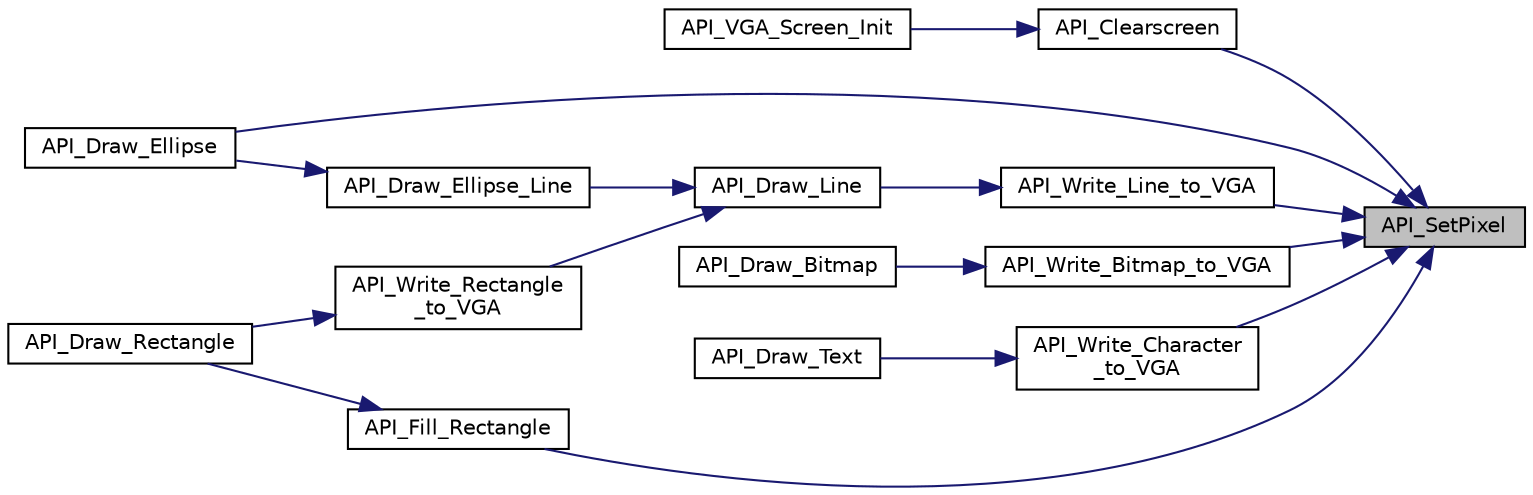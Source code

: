 digraph "API_SetPixel"
{
 // LATEX_PDF_SIZE
  edge [fontname="Helvetica",fontsize="10",labelfontname="Helvetica",labelfontsize="10"];
  node [fontname="Helvetica",fontsize="10",shape=record];
  rankdir="RL";
  Node1 [label="API_SetPixel",height=0.2,width=0.4,color="black", fillcolor="grey75", style="filled", fontcolor="black",tooltip="This function sets the color of a single pixel."];
  Node1 -> Node2 [dir="back",color="midnightblue",fontsize="10",style="solid",fontname="Helvetica"];
  Node2 [label="API_Clearscreen",height=0.2,width=0.4,color="black", fillcolor="white", style="filled",URL="$_v_g_a__core_8h.html#a850b2269b47826f529ff8c0c34f2d503",tooltip="This function clears the screen."];
  Node2 -> Node3 [dir="back",color="midnightblue",fontsize="10",style="solid",fontname="Helvetica"];
  Node3 [label="API_VGA_Screen_Init",height=0.2,width=0.4,color="black", fillcolor="white", style="filled",URL="$_v_g_a__core_8h.html#ade692319ed4167a35485f514039feae8",tooltip="Global Function call."];
  Node1 -> Node4 [dir="back",color="midnightblue",fontsize="10",style="solid",fontname="Helvetica"];
  Node4 [label="API_Draw_Ellipse",height=0.2,width=0.4,color="black", fillcolor="white", style="filled",URL="$ellipse_8h.html#a2c22d369b239025f9ca327663ec3a86a",tooltip="This function is used for drawing an ellipse on the VGA screen."];
  Node1 -> Node5 [dir="back",color="midnightblue",fontsize="10",style="solid",fontname="Helvetica"];
  Node5 [label="API_Fill_Rectangle",height=0.2,width=0.4,color="black", fillcolor="white", style="filled",URL="$rectangle_8h.html#a79b2bb710e1d267360b3b5611659a870",tooltip="This function fills the inside of the rectangle with one color."];
  Node5 -> Node6 [dir="back",color="midnightblue",fontsize="10",style="solid",fontname="Helvetica"];
  Node6 [label="API_Draw_Rectangle",height=0.2,width=0.4,color="black", fillcolor="white", style="filled",URL="$rectangle_8h.html#a0b83460dfcab1acbf9548526245322da",tooltip="Draw rectangle functions."];
  Node1 -> Node7 [dir="back",color="midnightblue",fontsize="10",style="solid",fontname="Helvetica"];
  Node7 [label="API_Write_Bitmap_to_VGA",height=0.2,width=0.4,color="black", fillcolor="white", style="filled",URL="$bitmap_8h.html#a69029da24c6c67c7220ea6e7cd4117b3",tooltip="This function sends the bitmap data to the VGA-RAM."];
  Node7 -> Node8 [dir="back",color="midnightblue",fontsize="10",style="solid",fontname="Helvetica"];
  Node8 [label="API_Draw_Bitmap",height=0.2,width=0.4,color="black", fillcolor="white", style="filled",URL="$bitmap_8h.html#ace7afd6d3172262c2868a2733b684c10",tooltip="This function is used for drawing a bitmap on the VGA screen."];
  Node1 -> Node9 [dir="back",color="midnightblue",fontsize="10",style="solid",fontname="Helvetica"];
  Node9 [label="API_Write_Character\l_to_VGA",height=0.2,width=0.4,color="black", fillcolor="white", style="filled",URL="$text_8h.html#ae0ccabd12cd111bcfcdfc4c490bd7aed",tooltip="This function writes a received bitmap to the VGA RAM."];
  Node9 -> Node10 [dir="back",color="midnightblue",fontsize="10",style="solid",fontname="Helvetica"];
  Node10 [label="API_Draw_Text",height=0.2,width=0.4,color="black", fillcolor="white", style="filled",URL="$text_8h.html#a0e1cd4cbb56ac4ada26673d37b160eec",tooltip="This function draws a received string on the VGA screen."];
  Node1 -> Node11 [dir="back",color="midnightblue",fontsize="10",style="solid",fontname="Helvetica"];
  Node11 [label="API_Write_Line_to_VGA",height=0.2,width=0.4,color="black", fillcolor="white", style="filled",URL="$line_8h.html#ad737d8f17e17f336751f56f5bbfef908",tooltip="This function is used for writing the line on the VGA."];
  Node11 -> Node12 [dir="back",color="midnightblue",fontsize="10",style="solid",fontname="Helvetica"];
  Node12 [label="API_Draw_Line",height=0.2,width=0.4,color="black", fillcolor="white", style="filled",URL="$line_8h.html#a6f9297d151929e0bf3e975ce1c497f5d",tooltip="This function is used for drawing a line on the VGA screen."];
  Node12 -> Node13 [dir="back",color="midnightblue",fontsize="10",style="solid",fontname="Helvetica"];
  Node13 [label="API_Draw_Ellipse_Line",height=0.2,width=0.4,color="black", fillcolor="white", style="filled",URL="$ellipse_8h.html#a714459c3278993d76088bb586002476c",tooltip=" "];
  Node13 -> Node4 [dir="back",color="midnightblue",fontsize="10",style="solid",fontname="Helvetica"];
  Node12 -> Node14 [dir="back",color="midnightblue",fontsize="10",style="solid",fontname="Helvetica"];
  Node14 [label="API_Write_Rectangle\l_to_VGA",height=0.2,width=0.4,color="black", fillcolor="white", style="filled",URL="$rectangle_8h.html#aa60c0f3bef0d6513c125972eea829092",tooltip="This function writes the rectangle pixel data to the VGA RAM."];
  Node14 -> Node6 [dir="back",color="midnightblue",fontsize="10",style="solid",fontname="Helvetica"];
}
